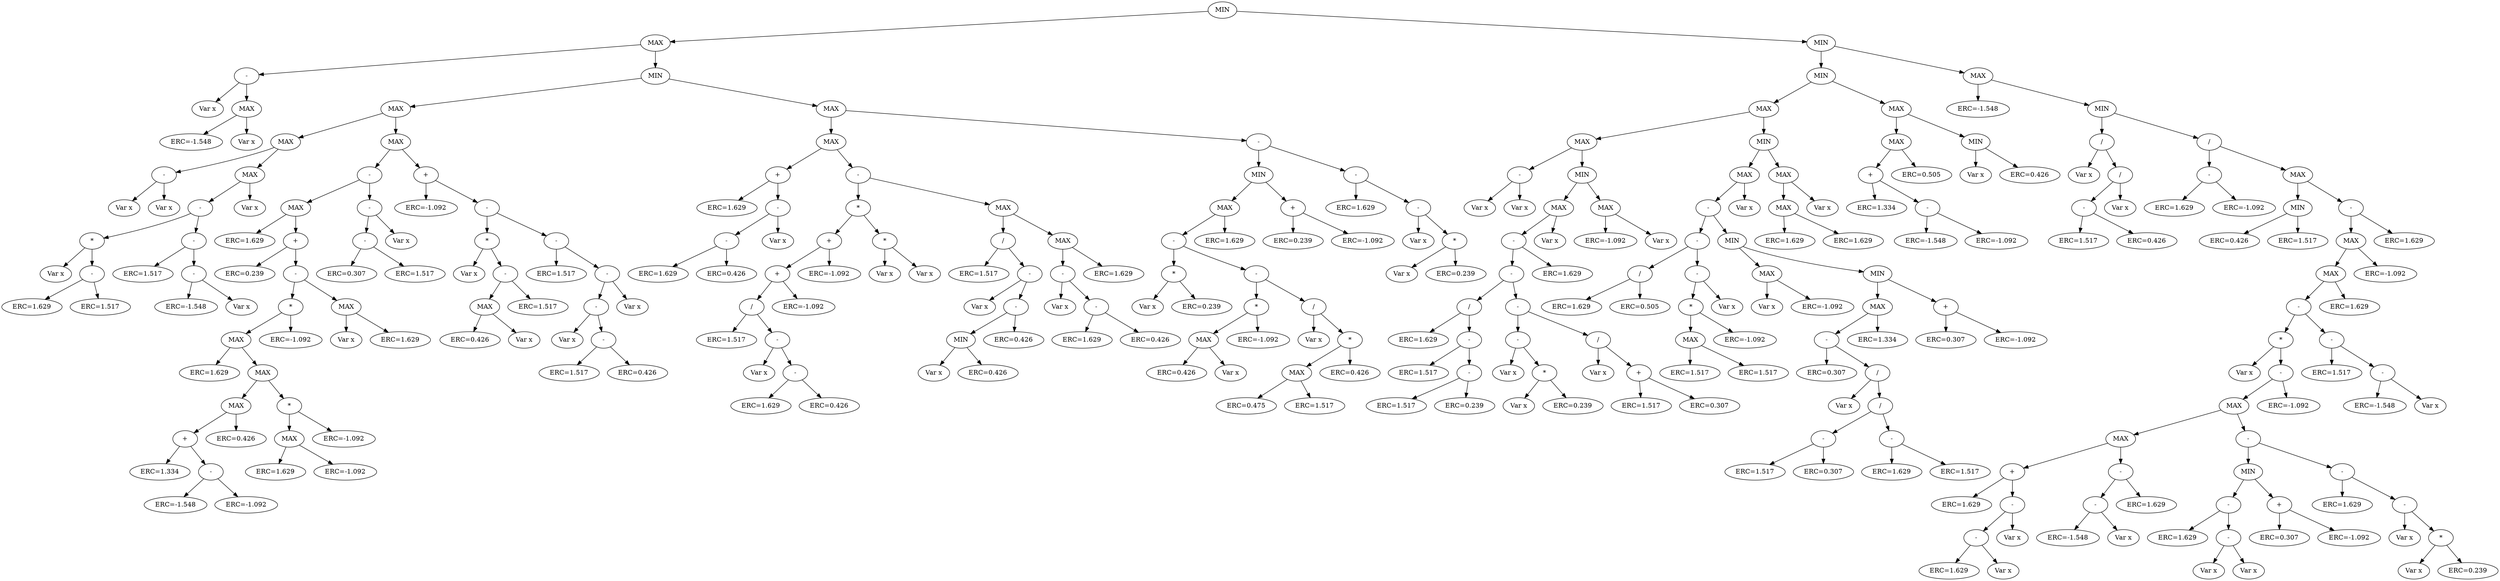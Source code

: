 digraph "Best function" {
"0" [label="MIN"];
"0" -> "00";
"00" [label="MAX"];
"00" -> "000";
"000" [label="-"];
"000" -> "0000";
"0000" [label="Var x"];
"000" -> "0001";
"0001" [label="MAX"];
"0001" -> "00010";
"00010" [label="ERC=-1.548"];
"0001" -> "00011";
"00011" [label="Var x"];
"00" -> "001";
"001" [label="MIN"];
"001" -> "0010";
"0010" [label="MAX"];
"0010" -> "00100";
"00100" [label="MAX"];
"00100" -> "001000";
"001000" [label="-"];
"001000" -> "0010000";
"0010000" [label="Var x"];
"001000" -> "0010001";
"0010001" [label="Var x"];
"00100" -> "001001";
"001001" [label="MAX"];
"001001" -> "0010010";
"0010010" [label="-"];
"0010010" -> "00100100";
"00100100" [label="*"];
"00100100" -> "001001000";
"001001000" [label="Var x"];
"00100100" -> "001001001";
"001001001" [label="-"];
"001001001" -> "0010010010";
"0010010010" [label="ERC=1.629"];
"001001001" -> "0010010011";
"0010010011" [label="ERC=1.517"];
"0010010" -> "00100101";
"00100101" [label="-"];
"00100101" -> "001001010";
"001001010" [label="ERC=1.517"];
"00100101" -> "001001011";
"001001011" [label="-"];
"001001011" -> "0010010110";
"0010010110" [label="ERC=-1.548"];
"001001011" -> "0010010111";
"0010010111" [label="Var x"];
"001001" -> "0010011";
"0010011" [label="Var x"];
"0010" -> "00101";
"00101" [label="MAX"];
"00101" -> "001010";
"001010" [label="-"];
"001010" -> "0010100";
"0010100" [label="MAX"];
"0010100" -> "00101000";
"00101000" [label="ERC=1.629"];
"0010100" -> "00101001";
"00101001" [label="+"];
"00101001" -> "001010010";
"001010010" [label="ERC=0.239"];
"00101001" -> "001010011";
"001010011" [label="-"];
"001010011" -> "0010100110";
"0010100110" [label="*"];
"0010100110" -> "00101001100";
"00101001100" [label="MAX"];
"00101001100" -> "001010011000";
"001010011000" [label="ERC=1.629"];
"00101001100" -> "001010011001";
"001010011001" [label="MAX"];
"001010011001" -> "0010100110010";
"0010100110010" [label="MAX"];
"0010100110010" -> "00101001100100";
"00101001100100" [label="+"];
"00101001100100" -> "001010011001000";
"001010011001000" [label="ERC=1.334"];
"00101001100100" -> "001010011001001";
"001010011001001" [label="-"];
"001010011001001" -> "0010100110010010";
"0010100110010010" [label="ERC=-1.548"];
"001010011001001" -> "0010100110010011";
"0010100110010011" [label="ERC=-1.092"];
"0010100110010" -> "00101001100101";
"00101001100101" [label="ERC=0.426"];
"001010011001" -> "0010100110011";
"0010100110011" [label="*"];
"0010100110011" -> "00101001100110";
"00101001100110" [label="MAX"];
"00101001100110" -> "001010011001100";
"001010011001100" [label="ERC=1.629"];
"00101001100110" -> "001010011001101";
"001010011001101" [label="ERC=-1.092"];
"0010100110011" -> "00101001100111";
"00101001100111" [label="ERC=-1.092"];
"0010100110" -> "00101001101";
"00101001101" [label="ERC=-1.092"];
"001010011" -> "0010100111";
"0010100111" [label="MAX"];
"0010100111" -> "00101001110";
"00101001110" [label="Var x"];
"0010100111" -> "00101001111";
"00101001111" [label="ERC=1.629"];
"001010" -> "0010101";
"0010101" [label="-"];
"0010101" -> "00101010";
"00101010" [label="-"];
"00101010" -> "001010100";
"001010100" [label="ERC=0.307"];
"00101010" -> "001010101";
"001010101" [label="ERC=1.517"];
"0010101" -> "00101011";
"00101011" [label="Var x"];
"00101" -> "001011";
"001011" [label="+"];
"001011" -> "0010110";
"0010110" [label="ERC=-1.092"];
"001011" -> "0010111";
"0010111" [label="-"];
"0010111" -> "00101110";
"00101110" [label="*"];
"00101110" -> "001011100";
"001011100" [label="Var x"];
"00101110" -> "001011101";
"001011101" [label="-"];
"001011101" -> "0010111010";
"0010111010" [label="MAX"];
"0010111010" -> "00101110100";
"00101110100" [label="ERC=0.426"];
"0010111010" -> "00101110101";
"00101110101" [label="Var x"];
"001011101" -> "0010111011";
"0010111011" [label="ERC=1.517"];
"0010111" -> "00101111";
"00101111" [label="-"];
"00101111" -> "001011110";
"001011110" [label="ERC=1.517"];
"00101111" -> "001011111";
"001011111" [label="-"];
"001011111" -> "0010111110";
"0010111110" [label="-"];
"0010111110" -> "00101111100";
"00101111100" [label="Var x"];
"0010111110" -> "00101111101";
"00101111101" [label="-"];
"00101111101" -> "001011111010";
"001011111010" [label="ERC=1.517"];
"00101111101" -> "001011111011";
"001011111011" [label="ERC=0.426"];
"001011111" -> "0010111111";
"0010111111" [label="Var x"];
"001" -> "0011";
"0011" [label="MAX"];
"0011" -> "00110";
"00110" [label="MAX"];
"00110" -> "001100";
"001100" [label="+"];
"001100" -> "0011000";
"0011000" [label="ERC=1.629"];
"001100" -> "0011001";
"0011001" [label="-"];
"0011001" -> "00110010";
"00110010" [label="-"];
"00110010" -> "001100100";
"001100100" [label="ERC=1.629"];
"00110010" -> "001100101";
"001100101" [label="ERC=0.426"];
"0011001" -> "00110011";
"00110011" [label="Var x"];
"00110" -> "001101";
"001101" [label="-"];
"001101" -> "0011010";
"0011010" [label="*"];
"0011010" -> "00110100";
"00110100" [label="+"];
"00110100" -> "001101000";
"001101000" [label="+"];
"001101000" -> "0011010000";
"0011010000" [label="/"];
"0011010000" -> "00110100000";
"00110100000" [label="ERC=1.517"];
"0011010000" -> "00110100001";
"00110100001" [label="-"];
"00110100001" -> "001101000010";
"001101000010" [label="Var x"];
"00110100001" -> "001101000011";
"001101000011" [label="-"];
"001101000011" -> "0011010000110";
"0011010000110" [label="ERC=1.629"];
"001101000011" -> "0011010000111";
"0011010000111" [label="ERC=0.426"];
"001101000" -> "0011010001";
"0011010001" [label="ERC=-1.092"];
"00110100" -> "001101001";
"001101001" [label="ERC=-1.092"];
"0011010" -> "00110101";
"00110101" [label="*"];
"00110101" -> "001101010";
"001101010" [label="Var x"];
"00110101" -> "001101011";
"001101011" [label="Var x"];
"001101" -> "0011011";
"0011011" [label="MAX"];
"0011011" -> "00110110";
"00110110" [label="/"];
"00110110" -> "001101100";
"001101100" [label="ERC=1.517"];
"00110110" -> "001101101";
"001101101" [label="-"];
"001101101" -> "0011011010";
"0011011010" [label="Var x"];
"001101101" -> "0011011011";
"0011011011" [label="-"];
"0011011011" -> "00110110110";
"00110110110" [label="MIN"];
"00110110110" -> "001101101100";
"001101101100" [label="Var x"];
"00110110110" -> "001101101101";
"001101101101" [label="ERC=0.426"];
"0011011011" -> "00110110111";
"00110110111" [label="ERC=0.426"];
"0011011" -> "00110111";
"00110111" [label="MAX"];
"00110111" -> "001101110";
"001101110" [label="-"];
"001101110" -> "0011011100";
"0011011100" [label="Var x"];
"001101110" -> "0011011101";
"0011011101" [label="-"];
"0011011101" -> "00110111010";
"00110111010" [label="ERC=1.629"];
"0011011101" -> "00110111011";
"00110111011" [label="ERC=0.426"];
"00110111" -> "001101111";
"001101111" [label="ERC=1.629"];
"0011" -> "00111";
"00111" [label="-"];
"00111" -> "001110";
"001110" [label="MIN"];
"001110" -> "0011100";
"0011100" [label="MAX"];
"0011100" -> "00111000";
"00111000" [label="-"];
"00111000" -> "001110000";
"001110000" [label="*"];
"001110000" -> "0011100000";
"0011100000" [label="Var x"];
"001110000" -> "0011100001";
"0011100001" [label="ERC=0.239"];
"00111000" -> "001110001";
"001110001" [label="-"];
"001110001" -> "0011100010";
"0011100010" [label="*"];
"0011100010" -> "00111000100";
"00111000100" [label="MAX"];
"00111000100" -> "001110001000";
"001110001000" [label="ERC=0.426"];
"00111000100" -> "001110001001";
"001110001001" [label="Var x"];
"0011100010" -> "00111000101";
"00111000101" [label="ERC=-1.092"];
"001110001" -> "0011100011";
"0011100011" [label="/"];
"0011100011" -> "00111000110";
"00111000110" [label="Var x"];
"0011100011" -> "00111000111";
"00111000111" [label="*"];
"00111000111" -> "001110001110";
"001110001110" [label="MAX"];
"001110001110" -> "0011100011100";
"0011100011100" [label="ERC=0.475"];
"001110001110" -> "0011100011101";
"0011100011101" [label="ERC=1.517"];
"00111000111" -> "001110001111";
"001110001111" [label="ERC=0.426"];
"0011100" -> "00111001";
"00111001" [label="ERC=1.629"];
"001110" -> "0011101";
"0011101" [label="+"];
"0011101" -> "00111010";
"00111010" [label="ERC=0.239"];
"0011101" -> "00111011";
"00111011" [label="ERC=-1.092"];
"00111" -> "001111";
"001111" [label="-"];
"001111" -> "0011110";
"0011110" [label="ERC=1.629"];
"001111" -> "0011111";
"0011111" [label="-"];
"0011111" -> "00111110";
"00111110" [label="Var x"];
"0011111" -> "00111111";
"00111111" [label="*"];
"00111111" -> "001111110";
"001111110" [label="Var x"];
"00111111" -> "001111111";
"001111111" [label="ERC=0.239"];
"0" -> "01";
"01" [label="MIN"];
"01" -> "010";
"010" [label="MIN"];
"010" -> "0100";
"0100" [label="MAX"];
"0100" -> "01000";
"01000" [label="MAX"];
"01000" -> "010000";
"010000" [label="-"];
"010000" -> "0100000";
"0100000" [label="Var x"];
"010000" -> "0100001";
"0100001" [label="Var x"];
"01000" -> "010001";
"010001" [label="MIN"];
"010001" -> "0100010";
"0100010" [label="MAX"];
"0100010" -> "01000100";
"01000100" [label="-"];
"01000100" -> "010001000";
"010001000" [label="-"];
"010001000" -> "0100010000";
"0100010000" [label="/"];
"0100010000" -> "01000100000";
"01000100000" [label="ERC=1.629"];
"0100010000" -> "01000100001";
"01000100001" [label="-"];
"01000100001" -> "010001000010";
"010001000010" [label="ERC=1.517"];
"01000100001" -> "010001000011";
"010001000011" [label="-"];
"010001000011" -> "0100010000110";
"0100010000110" [label="ERC=1.517"];
"010001000011" -> "0100010000111";
"0100010000111" [label="ERC=0.239"];
"010001000" -> "0100010001";
"0100010001" [label="-"];
"0100010001" -> "01000100010";
"01000100010" [label="-"];
"01000100010" -> "010001000100";
"010001000100" [label="Var x"];
"01000100010" -> "010001000101";
"010001000101" [label="*"];
"010001000101" -> "0100010001010";
"0100010001010" [label="Var x"];
"010001000101" -> "0100010001011";
"0100010001011" [label="ERC=0.239"];
"0100010001" -> "01000100011";
"01000100011" [label="/"];
"01000100011" -> "010001000110";
"010001000110" [label="Var x"];
"01000100011" -> "010001000111";
"010001000111" [label="+"];
"010001000111" -> "0100010001110";
"0100010001110" [label="ERC=1.517"];
"010001000111" -> "0100010001111";
"0100010001111" [label="ERC=0.307"];
"01000100" -> "010001001";
"010001001" [label="ERC=1.629"];
"0100010" -> "01000101";
"01000101" [label="Var x"];
"010001" -> "0100011";
"0100011" [label="MAX"];
"0100011" -> "01000110";
"01000110" [label="ERC=-1.092"];
"0100011" -> "01000111";
"01000111" [label="Var x"];
"0100" -> "01001";
"01001" [label="MIN"];
"01001" -> "010010";
"010010" [label="MAX"];
"010010" -> "0100100";
"0100100" [label="-"];
"0100100" -> "01001000";
"01001000" [label="-"];
"01001000" -> "010010000";
"010010000" [label="/"];
"010010000" -> "0100100000";
"0100100000" [label="ERC=1.629"];
"010010000" -> "0100100001";
"0100100001" [label="ERC=0.505"];
"01001000" -> "010010001";
"010010001" [label="-"];
"010010001" -> "0100100010";
"0100100010" [label="*"];
"0100100010" -> "01001000100";
"01001000100" [label="MAX"];
"01001000100" -> "010010001000";
"010010001000" [label="ERC=1.517"];
"01001000100" -> "010010001001";
"010010001001" [label="ERC=1.517"];
"0100100010" -> "01001000101";
"01001000101" [label="ERC=-1.092"];
"010010001" -> "0100100011";
"0100100011" [label="Var x"];
"0100100" -> "01001001";
"01001001" [label="MIN"];
"01001001" -> "010010010";
"010010010" [label="MAX"];
"010010010" -> "0100100100";
"0100100100" [label="Var x"];
"010010010" -> "0100100101";
"0100100101" [label="ERC=-1.092"];
"01001001" -> "010010011";
"010010011" [label="MIN"];
"010010011" -> "0100100110";
"0100100110" [label="MAX"];
"0100100110" -> "01001001100";
"01001001100" [label="-"];
"01001001100" -> "010010011000";
"010010011000" [label="ERC=0.307"];
"01001001100" -> "010010011001";
"010010011001" [label="/"];
"010010011001" -> "0100100110010";
"0100100110010" [label="Var x"];
"010010011001" -> "0100100110011";
"0100100110011" [label="/"];
"0100100110011" -> "01001001100110";
"01001001100110" [label="-"];
"01001001100110" -> "010010011001100";
"010010011001100" [label="ERC=1.517"];
"01001001100110" -> "010010011001101";
"010010011001101" [label="ERC=0.307"];
"0100100110011" -> "01001001100111";
"01001001100111" [label="-"];
"01001001100111" -> "010010011001110";
"010010011001110" [label="ERC=1.629"];
"01001001100111" -> "010010011001111";
"010010011001111" [label="ERC=1.517"];
"0100100110" -> "01001001101";
"01001001101" [label="ERC=1.334"];
"010010011" -> "0100100111";
"0100100111" [label="+"];
"0100100111" -> "01001001110";
"01001001110" [label="ERC=0.307"];
"0100100111" -> "01001001111";
"01001001111" [label="ERC=-1.092"];
"010010" -> "0100101";
"0100101" [label="Var x"];
"01001" -> "010011";
"010011" [label="MAX"];
"010011" -> "0100110";
"0100110" [label="MAX"];
"0100110" -> "01001100";
"01001100" [label="ERC=1.629"];
"0100110" -> "01001101";
"01001101" [label="ERC=1.629"];
"010011" -> "0100111";
"0100111" [label="Var x"];
"010" -> "0101";
"0101" [label="MAX"];
"0101" -> "01010";
"01010" [label="MAX"];
"01010" -> "010100";
"010100" [label="+"];
"010100" -> "0101000";
"0101000" [label="ERC=1.334"];
"010100" -> "0101001";
"0101001" [label="-"];
"0101001" -> "01010010";
"01010010" [label="ERC=-1.548"];
"0101001" -> "01010011";
"01010011" [label="ERC=-1.092"];
"01010" -> "010101";
"010101" [label="ERC=0.505"];
"0101" -> "01011";
"01011" [label="MIN"];
"01011" -> "010110";
"010110" [label="Var x"];
"01011" -> "010111";
"010111" [label="ERC=0.426"];
"01" -> "011";
"011" [label="MAX"];
"011" -> "0110";
"0110" [label="ERC=-1.548"];
"011" -> "0111";
"0111" [label="MIN"];
"0111" -> "01110";
"01110" [label="/"];
"01110" -> "011100";
"011100" [label="Var x"];
"01110" -> "011101";
"011101" [label="/"];
"011101" -> "0111010";
"0111010" [label="-"];
"0111010" -> "01110100";
"01110100" [label="ERC=1.517"];
"0111010" -> "01110101";
"01110101" [label="ERC=0.426"];
"011101" -> "0111011";
"0111011" [label="Var x"];
"0111" -> "01111";
"01111" [label="/"];
"01111" -> "011110";
"011110" [label="-"];
"011110" -> "0111100";
"0111100" [label="ERC=1.629"];
"011110" -> "0111101";
"0111101" [label="ERC=-1.092"];
"01111" -> "011111";
"011111" [label="MAX"];
"011111" -> "0111110";
"0111110" [label="MIN"];
"0111110" -> "01111100";
"01111100" [label="ERC=0.426"];
"0111110" -> "01111101";
"01111101" [label="ERC=1.517"];
"011111" -> "0111111";
"0111111" [label="-"];
"0111111" -> "01111110";
"01111110" [label="MAX"];
"01111110" -> "011111100";
"011111100" [label="MAX"];
"011111100" -> "0111111000";
"0111111000" [label="-"];
"0111111000" -> "01111110000";
"01111110000" [label="*"];
"01111110000" -> "011111100000";
"011111100000" [label="Var x"];
"01111110000" -> "011111100001";
"011111100001" [label="-"];
"011111100001" -> "0111111000010";
"0111111000010" [label="MAX"];
"0111111000010" -> "01111110000100";
"01111110000100" [label="MAX"];
"01111110000100" -> "011111100001000";
"011111100001000" [label="+"];
"011111100001000" -> "0111111000010000";
"0111111000010000" [label="ERC=1.629"];
"011111100001000" -> "0111111000010001";
"0111111000010001" [label="-"];
"0111111000010001" -> "01111110000100010";
"01111110000100010" [label="-"];
"01111110000100010" -> "011111100001000100";
"011111100001000100" [label="ERC=1.629"];
"01111110000100010" -> "011111100001000101";
"011111100001000101" [label="Var x"];
"0111111000010001" -> "01111110000100011";
"01111110000100011" [label="Var x"];
"01111110000100" -> "011111100001001";
"011111100001001" [label="-"];
"011111100001001" -> "0111111000010010";
"0111111000010010" [label="-"];
"0111111000010010" -> "01111110000100100";
"01111110000100100" [label="ERC=-1.548"];
"0111111000010010" -> "01111110000100101";
"01111110000100101" [label="Var x"];
"011111100001001" -> "0111111000010011";
"0111111000010011" [label="ERC=1.629"];
"0111111000010" -> "01111110000101";
"01111110000101" [label="-"];
"01111110000101" -> "011111100001010";
"011111100001010" [label="MIN"];
"011111100001010" -> "0111111000010100";
"0111111000010100" [label="-"];
"0111111000010100" -> "01111110000101000";
"01111110000101000" [label="ERC=1.629"];
"0111111000010100" -> "01111110000101001";
"01111110000101001" [label="-"];
"01111110000101001" -> "011111100001010010";
"011111100001010010" [label="Var x"];
"01111110000101001" -> "011111100001010011";
"011111100001010011" [label="Var x"];
"011111100001010" -> "0111111000010101";
"0111111000010101" [label="+"];
"0111111000010101" -> "01111110000101010";
"01111110000101010" [label="ERC=0.307"];
"0111111000010101" -> "01111110000101011";
"01111110000101011" [label="ERC=-1.092"];
"01111110000101" -> "011111100001011";
"011111100001011" [label="-"];
"011111100001011" -> "0111111000010110";
"0111111000010110" [label="ERC=1.629"];
"011111100001011" -> "0111111000010111";
"0111111000010111" [label="-"];
"0111111000010111" -> "01111110000101110";
"01111110000101110" [label="Var x"];
"0111111000010111" -> "01111110000101111";
"01111110000101111" [label="*"];
"01111110000101111" -> "011111100001011110";
"011111100001011110" [label="Var x"];
"01111110000101111" -> "011111100001011111";
"011111100001011111" [label="ERC=0.239"];
"011111100001" -> "0111111000011";
"0111111000011" [label="ERC=-1.092"];
"0111111000" -> "01111110001";
"01111110001" [label="-"];
"01111110001" -> "011111100010";
"011111100010" [label="ERC=1.517"];
"01111110001" -> "011111100011";
"011111100011" [label="-"];
"011111100011" -> "0111111000110";
"0111111000110" [label="ERC=-1.548"];
"011111100011" -> "0111111000111";
"0111111000111" [label="Var x"];
"011111100" -> "0111111001";
"0111111001" [label="ERC=1.629"];
"01111110" -> "011111101";
"011111101" [label="ERC=-1.092"];
"0111111" -> "01111111";
"01111111" [label="ERC=1.629"];
}